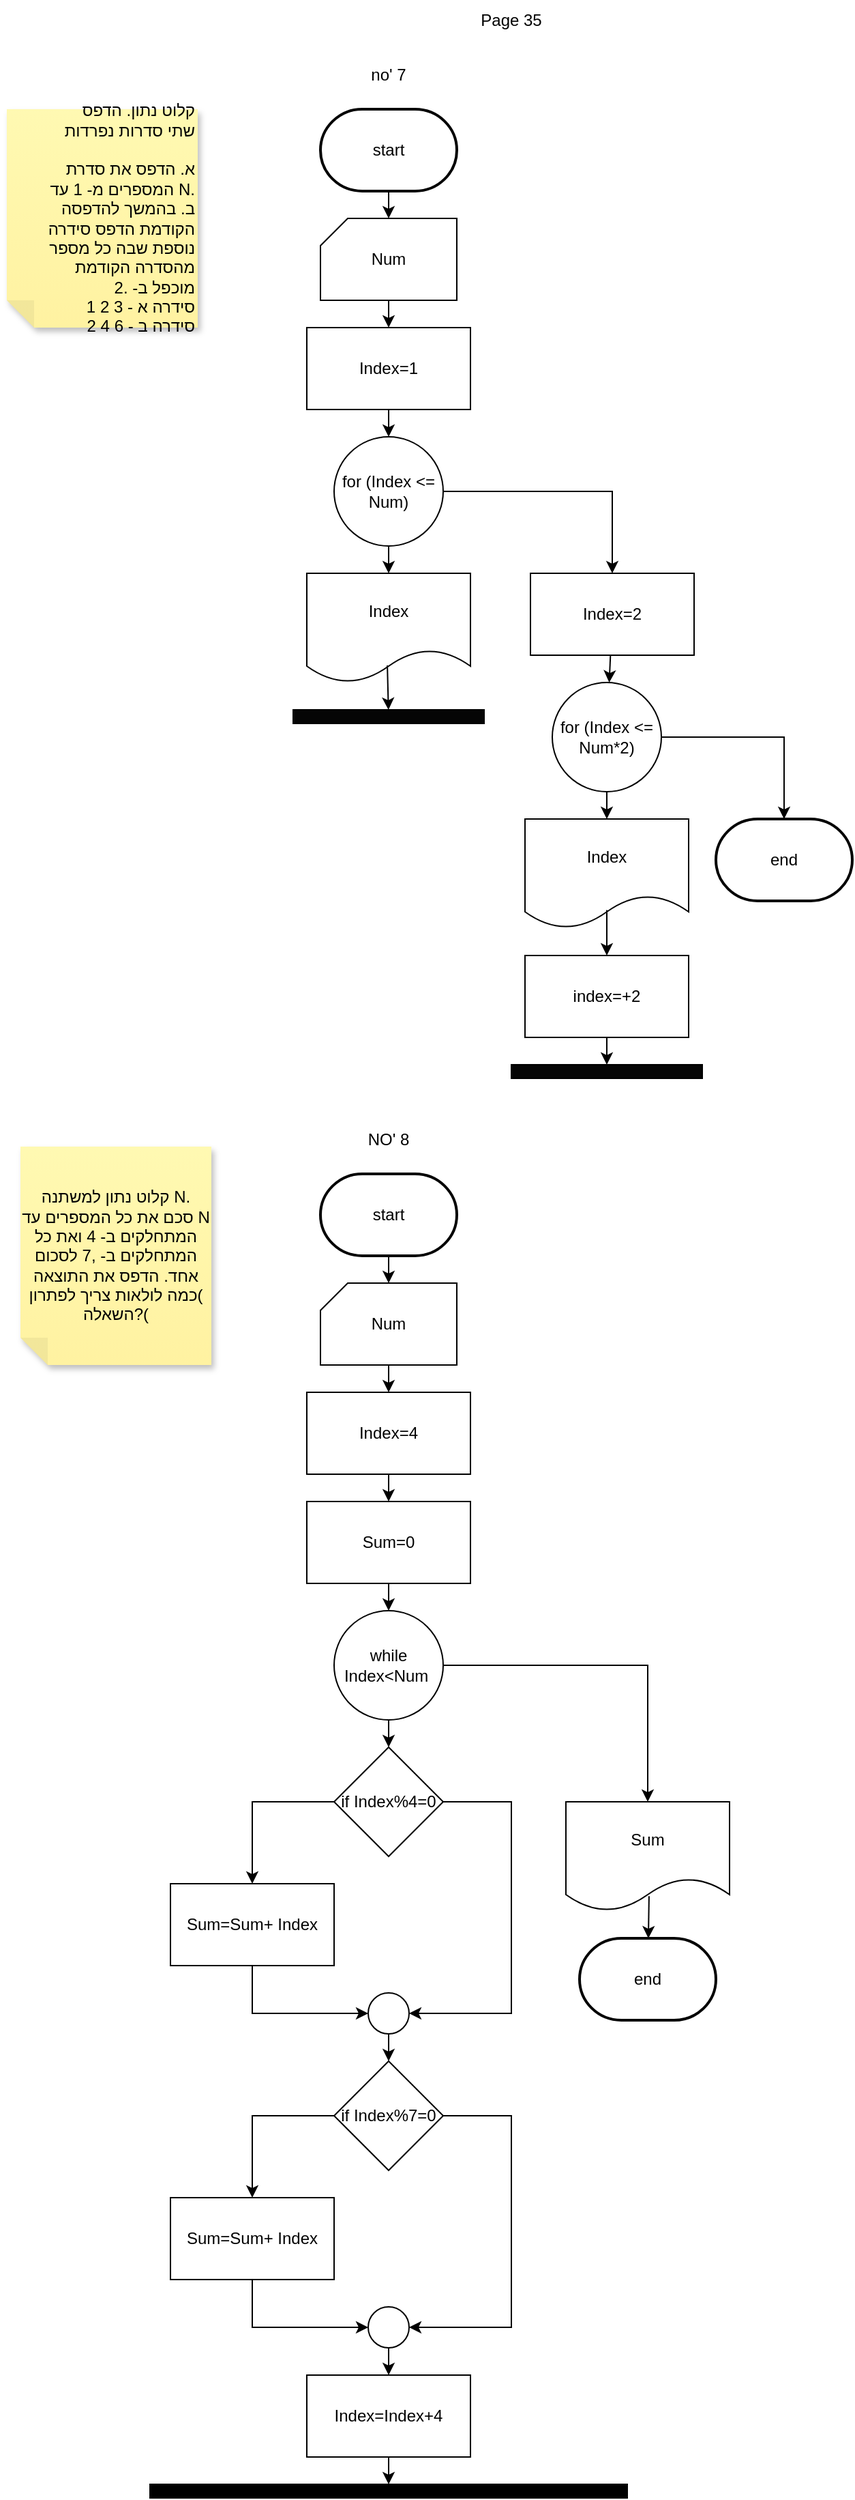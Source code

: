 <mxfile version="23.1.5" type="device" pages="2">
  <diagram name="‫עמוד-1‬" id="Xi5OoeN6VpEvZ6fCJa3F">
    <mxGraphModel dx="631" dy="436" grid="1" gridSize="10" guides="1" tooltips="1" connect="1" arrows="1" fold="1" page="1" pageScale="1" pageWidth="827" pageHeight="1169" math="0" shadow="0">
      <root>
        <mxCell id="0" />
        <mxCell id="1" parent="0" />
        <mxCell id="phy1LCydoq4TG-cayTl3-1" value="Page 35" style="text;html=1;align=center;verticalAlign=middle;whiteSpace=wrap;rounded=0;" parent="1" vertex="1">
          <mxGeometry x="370" width="60" height="30" as="geometry" />
        </mxCell>
        <mxCell id="phy1LCydoq4TG-cayTl3-2" value="no&#39; 7" style="text;html=1;align=center;verticalAlign=middle;whiteSpace=wrap;rounded=0;" parent="1" vertex="1">
          <mxGeometry x="280" y="40" width="60" height="30" as="geometry" />
        </mxCell>
        <mxCell id="phy1LCydoq4TG-cayTl3-3" value="start" style="strokeWidth=2;html=1;shape=mxgraph.flowchart.terminator;whiteSpace=wrap;" parent="1" vertex="1">
          <mxGeometry x="260" y="80" width="100" height="60" as="geometry" />
        </mxCell>
        <mxCell id="phy1LCydoq4TG-cayTl3-5" value="קלוט נתון.&amp;nbsp;הדפס שתי&amp;nbsp;סדרות נפרדות&lt;br&gt;&lt;br&gt;א. הדפס את סדרת המספרים מ- 1 עד N.&lt;br&gt;ב. בהמשך להדפסה הקודמת הדפס סידרה נוספת שבה כל מספר מהסדרה הקודמת&lt;br&gt;מוכפל ב- .2&lt;br&gt;סידרה א - 3 2 1&lt;br&gt;סידרה ב - 6 4 2" style="shape=note;whiteSpace=wrap;html=1;backgroundOutline=1;fontColor=#000000;darkOpacity=0.05;fillColor=#FFF9B2;strokeColor=none;fillStyle=solid;direction=west;gradientDirection=north;gradientColor=#FFF2A1;shadow=1;size=20;pointerEvents=1;align=right;" parent="1" vertex="1">
          <mxGeometry x="30" y="80" width="140" height="160" as="geometry" />
        </mxCell>
        <mxCell id="phy1LCydoq4TG-cayTl3-6" value="" style="verticalLabelPosition=bottom;verticalAlign=top;html=1;shape=card;whiteSpace=wrap;size=20;arcSize=12;" parent="1" vertex="1">
          <mxGeometry x="260" y="160" width="100" height="60" as="geometry" />
        </mxCell>
        <mxCell id="phy1LCydoq4TG-cayTl3-7" value="Num" style="text;html=1;align=center;verticalAlign=middle;whiteSpace=wrap;rounded=0;" parent="1" vertex="1">
          <mxGeometry x="280" y="175" width="60" height="30" as="geometry" />
        </mxCell>
        <mxCell id="phy1LCydoq4TG-cayTl3-10" value="Index=1" style="rounded=0;whiteSpace=wrap;html=1;" parent="1" vertex="1">
          <mxGeometry x="250" y="240" width="120" height="60" as="geometry" />
        </mxCell>
        <mxCell id="phy1LCydoq4TG-cayTl3-13" value="Index=2" style="rounded=0;whiteSpace=wrap;html=1;" parent="1" vertex="1">
          <mxGeometry x="414" y="420" width="120" height="60" as="geometry" />
        </mxCell>
        <mxCell id="phy1LCydoq4TG-cayTl3-9" value="for (Index &amp;lt;= Num)" style="ellipse;whiteSpace=wrap;html=1;aspect=fixed;" parent="1" vertex="1">
          <mxGeometry x="270" y="320" width="80" height="80" as="geometry" />
        </mxCell>
        <mxCell id="phy1LCydoq4TG-cayTl3-11" value="Index" style="shape=document;whiteSpace=wrap;html=1;boundedLbl=1;" parent="1" vertex="1">
          <mxGeometry x="250" y="420" width="120" height="80" as="geometry" />
        </mxCell>
        <mxCell id="phy1LCydoq4TG-cayTl3-12" value="" style="rounded=0;whiteSpace=wrap;html=1;fillColor=#050505;" parent="1" vertex="1">
          <mxGeometry x="240" y="520" width="140" height="10" as="geometry" />
        </mxCell>
        <mxCell id="phy1LCydoq4TG-cayTl3-16" value="for (Index &amp;lt;= Num*2)" style="ellipse;whiteSpace=wrap;html=1;aspect=fixed;" parent="1" vertex="1">
          <mxGeometry x="430" y="500" width="80" height="80" as="geometry" />
        </mxCell>
        <mxCell id="phy1LCydoq4TG-cayTl3-17" value="Index" style="shape=document;whiteSpace=wrap;html=1;boundedLbl=1;" parent="1" vertex="1">
          <mxGeometry x="410" y="600" width="120" height="80" as="geometry" />
        </mxCell>
        <mxCell id="phy1LCydoq4TG-cayTl3-18" value="" style="rounded=0;whiteSpace=wrap;html=1;fillColor=#050505;" parent="1" vertex="1">
          <mxGeometry x="400" y="780" width="140" height="10" as="geometry" />
        </mxCell>
        <mxCell id="phy1LCydoq4TG-cayTl3-19" value="end" style="strokeWidth=2;html=1;shape=mxgraph.flowchart.terminator;whiteSpace=wrap;" parent="1" vertex="1">
          <mxGeometry x="550" y="600" width="100" height="60" as="geometry" />
        </mxCell>
        <mxCell id="phy1LCydoq4TG-cayTl3-20" value="" style="endArrow=classic;html=1;rounded=0;" parent="1" source="phy1LCydoq4TG-cayTl3-3" target="phy1LCydoq4TG-cayTl3-6" edge="1">
          <mxGeometry width="50" height="50" relative="1" as="geometry">
            <mxPoint x="300" y="320" as="sourcePoint" />
            <mxPoint x="350" y="270" as="targetPoint" />
          </mxGeometry>
        </mxCell>
        <mxCell id="phy1LCydoq4TG-cayTl3-21" value="" style="endArrow=classic;html=1;rounded=0;" parent="1" source="phy1LCydoq4TG-cayTl3-6" target="phy1LCydoq4TG-cayTl3-10" edge="1">
          <mxGeometry width="50" height="50" relative="1" as="geometry">
            <mxPoint x="300" y="320" as="sourcePoint" />
            <mxPoint x="350" y="270" as="targetPoint" />
          </mxGeometry>
        </mxCell>
        <mxCell id="phy1LCydoq4TG-cayTl3-22" value="" style="endArrow=classic;html=1;rounded=0;" parent="1" source="phy1LCydoq4TG-cayTl3-10" target="phy1LCydoq4TG-cayTl3-9" edge="1">
          <mxGeometry width="50" height="50" relative="1" as="geometry">
            <mxPoint x="300" y="320" as="sourcePoint" />
            <mxPoint x="350" y="270" as="targetPoint" />
          </mxGeometry>
        </mxCell>
        <mxCell id="phy1LCydoq4TG-cayTl3-23" value="" style="endArrow=classic;html=1;rounded=0;" parent="1" source="phy1LCydoq4TG-cayTl3-9" target="phy1LCydoq4TG-cayTl3-11" edge="1">
          <mxGeometry width="50" height="50" relative="1" as="geometry">
            <mxPoint x="300" y="320" as="sourcePoint" />
            <mxPoint x="350" y="270" as="targetPoint" />
          </mxGeometry>
        </mxCell>
        <mxCell id="phy1LCydoq4TG-cayTl3-26" value="" style="endArrow=classic;html=1;rounded=0;" parent="1" source="phy1LCydoq4TG-cayTl3-9" target="phy1LCydoq4TG-cayTl3-13" edge="1">
          <mxGeometry width="50" height="50" relative="1" as="geometry">
            <mxPoint x="300" y="460" as="sourcePoint" />
            <mxPoint x="350" y="410" as="targetPoint" />
            <Array as="points">
              <mxPoint x="474" y="360" />
            </Array>
          </mxGeometry>
        </mxCell>
        <mxCell id="phy1LCydoq4TG-cayTl3-27" value="" style="endArrow=classic;html=1;rounded=0;" parent="1" source="phy1LCydoq4TG-cayTl3-13" target="phy1LCydoq4TG-cayTl3-16" edge="1">
          <mxGeometry width="50" height="50" relative="1" as="geometry">
            <mxPoint x="300" y="590" as="sourcePoint" />
            <mxPoint x="350" y="540" as="targetPoint" />
          </mxGeometry>
        </mxCell>
        <mxCell id="phy1LCydoq4TG-cayTl3-28" value="" style="endArrow=classic;html=1;rounded=0;" parent="1" source="phy1LCydoq4TG-cayTl3-16" target="phy1LCydoq4TG-cayTl3-17" edge="1">
          <mxGeometry width="50" height="50" relative="1" as="geometry">
            <mxPoint x="300" y="590" as="sourcePoint" />
            <mxPoint x="350" y="540" as="targetPoint" />
          </mxGeometry>
        </mxCell>
        <mxCell id="phy1LCydoq4TG-cayTl3-30" value="" style="endArrow=classic;html=1;rounded=0;" parent="1" source="phy1LCydoq4TG-cayTl3-16" target="phy1LCydoq4TG-cayTl3-19" edge="1">
          <mxGeometry width="50" height="50" relative="1" as="geometry">
            <mxPoint x="300" y="590" as="sourcePoint" />
            <mxPoint x="350" y="540" as="targetPoint" />
            <Array as="points">
              <mxPoint x="600" y="540" />
            </Array>
          </mxGeometry>
        </mxCell>
        <mxCell id="phy1LCydoq4TG-cayTl3-32" value="index=+2" style="rounded=0;whiteSpace=wrap;html=1;" parent="1" vertex="1">
          <mxGeometry x="410" y="700" width="120" height="60" as="geometry" />
        </mxCell>
        <mxCell id="phy1LCydoq4TG-cayTl3-33" value="" style="endArrow=classic;html=1;rounded=0;exitX=0.492;exitY=0.844;exitDx=0;exitDy=0;exitPerimeter=0;" parent="1" source="phy1LCydoq4TG-cayTl3-11" target="phy1LCydoq4TG-cayTl3-12" edge="1">
          <mxGeometry width="50" height="50" relative="1" as="geometry">
            <mxPoint x="300" y="660" as="sourcePoint" />
            <mxPoint x="350" y="610" as="targetPoint" />
          </mxGeometry>
        </mxCell>
        <mxCell id="phy1LCydoq4TG-cayTl3-35" value="" style="endArrow=classic;html=1;rounded=0;exitX=0.5;exitY=0.835;exitDx=0;exitDy=0;exitPerimeter=0;" parent="1" source="phy1LCydoq4TG-cayTl3-17" target="phy1LCydoq4TG-cayTl3-32" edge="1">
          <mxGeometry width="50" height="50" relative="1" as="geometry">
            <mxPoint x="300" y="660" as="sourcePoint" />
            <mxPoint x="350" y="610" as="targetPoint" />
          </mxGeometry>
        </mxCell>
        <mxCell id="phy1LCydoq4TG-cayTl3-36" value="" style="endArrow=classic;html=1;rounded=0;entryX=0.5;entryY=0;entryDx=0;entryDy=0;" parent="1" source="phy1LCydoq4TG-cayTl3-32" target="phy1LCydoq4TG-cayTl3-18" edge="1">
          <mxGeometry width="50" height="50" relative="1" as="geometry">
            <mxPoint x="300" y="660" as="sourcePoint" />
            <mxPoint x="350" y="610" as="targetPoint" />
          </mxGeometry>
        </mxCell>
        <mxCell id="phy1LCydoq4TG-cayTl3-39" value="קלוט נתון למשתנה N.&lt;br/&gt;סכם את כל המספרים עד N המתחלקים ב- 4 ואת כל המתחלקים ב- ,7 לסכום&lt;br/&gt;אחד. הדפס את התוצאה )כמה לולאות צריך לפתרון השאלה?(" style="shape=note;whiteSpace=wrap;html=1;backgroundOutline=1;fontColor=#000000;darkOpacity=0.05;fillColor=#FFF9B2;strokeColor=none;fillStyle=solid;direction=west;gradientDirection=north;gradientColor=#FFF2A1;shadow=1;size=20;pointerEvents=1;" parent="1" vertex="1">
          <mxGeometry x="40" y="840" width="140" height="160" as="geometry" />
        </mxCell>
        <mxCell id="phy1LCydoq4TG-cayTl3-40" value="NO&#39; 8" style="text;html=1;align=center;verticalAlign=middle;whiteSpace=wrap;rounded=0;" parent="1" vertex="1">
          <mxGeometry x="280" y="820" width="60" height="30" as="geometry" />
        </mxCell>
        <mxCell id="phy1LCydoq4TG-cayTl3-41" value="start" style="strokeWidth=2;html=1;shape=mxgraph.flowchart.terminator;whiteSpace=wrap;" parent="1" vertex="1">
          <mxGeometry x="260" y="860" width="100" height="60" as="geometry" />
        </mxCell>
        <mxCell id="phy1LCydoq4TG-cayTl3-42" value="" style="verticalLabelPosition=bottom;verticalAlign=top;html=1;shape=card;whiteSpace=wrap;size=20;arcSize=12;" parent="1" vertex="1">
          <mxGeometry x="260" y="940" width="100" height="60" as="geometry" />
        </mxCell>
        <mxCell id="phy1LCydoq4TG-cayTl3-43" value="Num" style="text;html=1;align=center;verticalAlign=middle;whiteSpace=wrap;rounded=0;" parent="1" vertex="1">
          <mxGeometry x="280" y="955" width="60" height="30" as="geometry" />
        </mxCell>
        <mxCell id="phy1LCydoq4TG-cayTl3-44" value="while Index&amp;lt;Num&amp;nbsp;" style="ellipse;whiteSpace=wrap;html=1;aspect=fixed;" parent="1" vertex="1">
          <mxGeometry x="270" y="1180" width="80" height="80" as="geometry" />
        </mxCell>
        <mxCell id="phy1LCydoq4TG-cayTl3-45" value="Index=4" style="rounded=0;whiteSpace=wrap;html=1;" parent="1" vertex="1">
          <mxGeometry x="250" y="1020" width="120" height="60" as="geometry" />
        </mxCell>
        <mxCell id="phy1LCydoq4TG-cayTl3-46" value="Sum=0" style="rounded=0;whiteSpace=wrap;html=1;" parent="1" vertex="1">
          <mxGeometry x="250" y="1100" width="120" height="60" as="geometry" />
        </mxCell>
        <mxCell id="phy1LCydoq4TG-cayTl3-51" value="" style="group" parent="1" vertex="1" connectable="0">
          <mxGeometry x="150" y="1510" width="200" height="160" as="geometry" />
        </mxCell>
        <mxCell id="phy1LCydoq4TG-cayTl3-52" value="if Index%7=0" style="rhombus;whiteSpace=wrap;html=1;" parent="phy1LCydoq4TG-cayTl3-51" vertex="1">
          <mxGeometry x="120" width="80" height="80" as="geometry" />
        </mxCell>
        <mxCell id="phy1LCydoq4TG-cayTl3-53" value="Sum=Sum+ Index" style="rounded=0;whiteSpace=wrap;html=1;" parent="phy1LCydoq4TG-cayTl3-51" vertex="1">
          <mxGeometry y="100" width="120" height="60" as="geometry" />
        </mxCell>
        <mxCell id="phy1LCydoq4TG-cayTl3-59" value="" style="endArrow=classic;html=1;rounded=0;" parent="phy1LCydoq4TG-cayTl3-51" source="phy1LCydoq4TG-cayTl3-52" target="phy1LCydoq4TG-cayTl3-53" edge="1">
          <mxGeometry width="50" height="50" relative="1" as="geometry">
            <mxPoint x="150" y="80" as="sourcePoint" />
            <mxPoint x="200" y="30" as="targetPoint" />
            <Array as="points">
              <mxPoint x="60" y="40" />
            </Array>
          </mxGeometry>
        </mxCell>
        <mxCell id="phy1LCydoq4TG-cayTl3-48" value="if Index%4=0" style="rhombus;whiteSpace=wrap;html=1;" parent="1" vertex="1">
          <mxGeometry x="270" y="1280" width="80" height="80" as="geometry" />
        </mxCell>
        <mxCell id="phy1LCydoq4TG-cayTl3-49" value="Sum=Sum+ Index" style="rounded=0;whiteSpace=wrap;html=1;" parent="1" vertex="1">
          <mxGeometry x="150" y="1380" width="120" height="60" as="geometry" />
        </mxCell>
        <mxCell id="phy1LCydoq4TG-cayTl3-55" value="" style="ellipse;whiteSpace=wrap;html=1;aspect=fixed;" parent="1" vertex="1">
          <mxGeometry x="295" y="1460" width="30" height="30" as="geometry" />
        </mxCell>
        <mxCell id="phy1LCydoq4TG-cayTl3-56" value="" style="endArrow=classic;html=1;rounded=0;" parent="1" source="phy1LCydoq4TG-cayTl3-48" target="phy1LCydoq4TG-cayTl3-49" edge="1">
          <mxGeometry width="50" height="50" relative="1" as="geometry">
            <mxPoint x="300" y="1550" as="sourcePoint" />
            <mxPoint x="350" y="1500" as="targetPoint" />
            <Array as="points">
              <mxPoint x="210" y="1320" />
            </Array>
          </mxGeometry>
        </mxCell>
        <mxCell id="phy1LCydoq4TG-cayTl3-57" value="" style="endArrow=classic;html=1;rounded=0;entryX=1;entryY=0.5;entryDx=0;entryDy=0;exitX=1;exitY=0.5;exitDx=0;exitDy=0;" parent="1" source="phy1LCydoq4TG-cayTl3-48" target="phy1LCydoq4TG-cayTl3-55" edge="1">
          <mxGeometry width="50" height="50" relative="1" as="geometry">
            <mxPoint x="300" y="1550" as="sourcePoint" />
            <mxPoint x="350" y="1500" as="targetPoint" />
            <Array as="points">
              <mxPoint x="400" y="1320" />
              <mxPoint x="400" y="1475" />
            </Array>
          </mxGeometry>
        </mxCell>
        <mxCell id="phy1LCydoq4TG-cayTl3-58" value="" style="endArrow=classic;html=1;rounded=0;entryX=0;entryY=0.5;entryDx=0;entryDy=0;" parent="1" source="phy1LCydoq4TG-cayTl3-49" target="phy1LCydoq4TG-cayTl3-55" edge="1">
          <mxGeometry width="50" height="50" relative="1" as="geometry">
            <mxPoint x="300" y="1550" as="sourcePoint" />
            <mxPoint x="350" y="1500" as="targetPoint" />
            <Array as="points">
              <mxPoint x="210" y="1475" />
            </Array>
          </mxGeometry>
        </mxCell>
        <mxCell id="phy1LCydoq4TG-cayTl3-60" value="" style="endArrow=classic;html=1;rounded=0;exitX=1;exitY=0.5;exitDx=0;exitDy=0;entryX=1;entryY=0.5;entryDx=0;entryDy=0;" parent="1" source="phy1LCydoq4TG-cayTl3-52" target="phy1LCydoq4TG-cayTl3-61" edge="1">
          <mxGeometry width="50" height="50" relative="1" as="geometry">
            <mxPoint x="300" y="1590" as="sourcePoint" />
            <mxPoint x="350" y="1540" as="targetPoint" />
            <Array as="points">
              <mxPoint x="400" y="1550" />
              <mxPoint x="400" y="1705" />
            </Array>
          </mxGeometry>
        </mxCell>
        <mxCell id="phy1LCydoq4TG-cayTl3-61" value="" style="ellipse;whiteSpace=wrap;html=1;aspect=fixed;" parent="1" vertex="1">
          <mxGeometry x="295" y="1690" width="30" height="30" as="geometry" />
        </mxCell>
        <mxCell id="phy1LCydoq4TG-cayTl3-62" value="" style="endArrow=classic;html=1;rounded=0;entryX=0;entryY=0.5;entryDx=0;entryDy=0;" parent="1" source="phy1LCydoq4TG-cayTl3-53" target="phy1LCydoq4TG-cayTl3-61" edge="1">
          <mxGeometry width="50" height="50" relative="1" as="geometry">
            <mxPoint x="300" y="1590" as="sourcePoint" />
            <mxPoint x="350" y="1540" as="targetPoint" />
            <Array as="points">
              <mxPoint x="210" y="1705" />
            </Array>
          </mxGeometry>
        </mxCell>
        <mxCell id="phy1LCydoq4TG-cayTl3-65" value="Sum" style="shape=document;whiteSpace=wrap;html=1;boundedLbl=1;" parent="1" vertex="1">
          <mxGeometry x="440" y="1320" width="120" height="80" as="geometry" />
        </mxCell>
        <mxCell id="phy1LCydoq4TG-cayTl3-66" value="end" style="strokeWidth=2;html=1;shape=mxgraph.flowchart.terminator;whiteSpace=wrap;" parent="1" vertex="1">
          <mxGeometry x="450" y="1420" width="100" height="60" as="geometry" />
        </mxCell>
        <mxCell id="phy1LCydoq4TG-cayTl3-67" value="" style="endArrow=classic;html=1;rounded=0;" parent="1" source="phy1LCydoq4TG-cayTl3-46" target="phy1LCydoq4TG-cayTl3-44" edge="1">
          <mxGeometry width="50" height="50" relative="1" as="geometry">
            <mxPoint x="300" y="1320" as="sourcePoint" />
            <mxPoint x="350" y="1270" as="targetPoint" />
          </mxGeometry>
        </mxCell>
        <mxCell id="phy1LCydoq4TG-cayTl3-68" value="" style="endArrow=classic;html=1;rounded=0;entryX=0.5;entryY=0;entryDx=0;entryDy=0;" parent="1" source="phy1LCydoq4TG-cayTl3-44" target="phy1LCydoq4TG-cayTl3-48" edge="1">
          <mxGeometry width="50" height="50" relative="1" as="geometry">
            <mxPoint x="300" y="1190" as="sourcePoint" />
            <mxPoint x="350" y="1140" as="targetPoint" />
          </mxGeometry>
        </mxCell>
        <mxCell id="phy1LCydoq4TG-cayTl3-69" value="" style="endArrow=classic;html=1;rounded=0;" parent="1" source="phy1LCydoq4TG-cayTl3-45" target="phy1LCydoq4TG-cayTl3-46" edge="1">
          <mxGeometry width="50" height="50" relative="1" as="geometry">
            <mxPoint x="300" y="1050" as="sourcePoint" />
            <mxPoint x="350" y="1000" as="targetPoint" />
          </mxGeometry>
        </mxCell>
        <mxCell id="phy1LCydoq4TG-cayTl3-70" value="" style="endArrow=classic;html=1;rounded=0;" parent="1" source="phy1LCydoq4TG-cayTl3-42" target="phy1LCydoq4TG-cayTl3-45" edge="1">
          <mxGeometry width="50" height="50" relative="1" as="geometry">
            <mxPoint x="300" y="1050" as="sourcePoint" />
            <mxPoint x="350" y="1000" as="targetPoint" />
          </mxGeometry>
        </mxCell>
        <mxCell id="phy1LCydoq4TG-cayTl3-71" value="" style="endArrow=classic;html=1;rounded=0;" parent="1" source="phy1LCydoq4TG-cayTl3-41" target="phy1LCydoq4TG-cayTl3-42" edge="1">
          <mxGeometry width="50" height="50" relative="1" as="geometry">
            <mxPoint x="300" y="1050" as="sourcePoint" />
            <mxPoint x="350" y="1000" as="targetPoint" />
          </mxGeometry>
        </mxCell>
        <mxCell id="phy1LCydoq4TG-cayTl3-74" value="Index=Index+4" style="rounded=0;whiteSpace=wrap;html=1;" parent="1" vertex="1">
          <mxGeometry x="250" y="1740" width="120" height="60" as="geometry" />
        </mxCell>
        <mxCell id="phy1LCydoq4TG-cayTl3-76" value="" style="endArrow=classic;html=1;rounded=0;" parent="1" source="phy1LCydoq4TG-cayTl3-61" target="phy1LCydoq4TG-cayTl3-74" edge="1">
          <mxGeometry width="50" height="50" relative="1" as="geometry">
            <mxPoint x="300" y="1720" as="sourcePoint" />
            <mxPoint x="350" y="1670" as="targetPoint" />
          </mxGeometry>
        </mxCell>
        <mxCell id="phy1LCydoq4TG-cayTl3-63" value="" style="rounded=0;whiteSpace=wrap;html=1;fillColor=#000000;" parent="1" vertex="1">
          <mxGeometry x="135" y="1820" width="350" height="10" as="geometry" />
        </mxCell>
        <mxCell id="phy1LCydoq4TG-cayTl3-80" value="" style="endArrow=classic;html=1;rounded=0;entryX=0.5;entryY=0;entryDx=0;entryDy=0;" parent="1" source="phy1LCydoq4TG-cayTl3-74" target="phy1LCydoq4TG-cayTl3-63" edge="1">
          <mxGeometry width="50" height="50" relative="1" as="geometry">
            <mxPoint x="300" y="1720" as="sourcePoint" />
            <mxPoint x="350" y="1670" as="targetPoint" />
          </mxGeometry>
        </mxCell>
        <mxCell id="phy1LCydoq4TG-cayTl3-81" value="" style="endArrow=classic;html=1;rounded=0;" parent="1" source="phy1LCydoq4TG-cayTl3-44" target="phy1LCydoq4TG-cayTl3-65" edge="1">
          <mxGeometry width="50" height="50" relative="1" as="geometry">
            <mxPoint x="300" y="1350" as="sourcePoint" />
            <mxPoint x="350" y="1300" as="targetPoint" />
            <Array as="points">
              <mxPoint x="500" y="1220" />
            </Array>
          </mxGeometry>
        </mxCell>
        <mxCell id="phy1LCydoq4TG-cayTl3-82" value="" style="endArrow=classic;html=1;rounded=0;exitX=0.508;exitY=0.864;exitDx=0;exitDy=0;exitPerimeter=0;" parent="1" source="phy1LCydoq4TG-cayTl3-65" target="phy1LCydoq4TG-cayTl3-66" edge="1">
          <mxGeometry width="50" height="50" relative="1" as="geometry">
            <mxPoint x="300" y="1350" as="sourcePoint" />
            <mxPoint x="350" y="1300" as="targetPoint" />
          </mxGeometry>
        </mxCell>
        <mxCell id="phy1LCydoq4TG-cayTl3-83" value="" style="endArrow=classic;html=1;rounded=0;entryX=0.5;entryY=0;entryDx=0;entryDy=0;" parent="1" source="phy1LCydoq4TG-cayTl3-55" target="phy1LCydoq4TG-cayTl3-52" edge="1">
          <mxGeometry width="50" height="50" relative="1" as="geometry">
            <mxPoint x="300" y="1490" as="sourcePoint" />
            <mxPoint x="350" y="1440" as="targetPoint" />
          </mxGeometry>
        </mxCell>
      </root>
    </mxGraphModel>
  </diagram>
  <diagram id="XtwcCuSdwcQEeBQ7_WfX" name="‫עמוד-2‬">
    <mxGraphModel dx="631" dy="436" grid="1" gridSize="10" guides="1" tooltips="1" connect="1" arrows="1" fold="1" page="1" pageScale="1" pageWidth="827" pageHeight="1169" math="0" shadow="0">
      <root>
        <mxCell id="0" />
        <mxCell id="1" parent="0" />
        <mxCell id="MVdXvuCwPnWuXo0FttMd-2" value="Page37" style="text;html=1;align=center;verticalAlign=middle;whiteSpace=wrap;rounded=0;" parent="1" vertex="1">
          <mxGeometry x="384" y="20" width="60" height="30" as="geometry" />
        </mxCell>
        <mxCell id="k-_amzswSAy7bOWVUIC--1" value="No&#39; 18" style="text;html=1;align=center;verticalAlign=middle;whiteSpace=wrap;rounded=0;" parent="1" vertex="1">
          <mxGeometry x="250" y="50" width="60" height="30" as="geometry" />
        </mxCell>
        <mxCell id="k-_amzswSAy7bOWVUIC--2" value="קלוט מספר טבעי amount, ועוד amount נתונים.&lt;br/&gt;הצג את הערך השני בגודלו מבין amount הנתונים ואת המספר הסידורי של המופע&lt;br/&gt;האחרון של אותו ערך בקלט." style="shape=note;whiteSpace=wrap;html=1;backgroundOutline=1;fontColor=#000000;darkOpacity=0.05;fillColor=#FFF9B2;strokeColor=none;fillStyle=solid;direction=west;gradientDirection=north;gradientColor=#FFF2A1;shadow=1;size=20;pointerEvents=1;" parent="1" vertex="1">
          <mxGeometry x="10" y="60" width="140" height="110" as="geometry" />
        </mxCell>
        <mxCell id="k-_amzswSAy7bOWVUIC--3" value="start" style="strokeWidth=2;html=1;shape=mxgraph.flowchart.terminator;whiteSpace=wrap;" parent="1" vertex="1">
          <mxGeometry x="230" y="90" width="100" height="60" as="geometry" />
        </mxCell>
        <mxCell id="k-_amzswSAy7bOWVUIC--4" value="" style="verticalLabelPosition=bottom;verticalAlign=top;html=1;shape=card;whiteSpace=wrap;size=20;arcSize=12;" parent="1" vertex="1">
          <mxGeometry x="230" y="170" width="100" height="60" as="geometry" />
        </mxCell>
        <mxCell id="k-_amzswSAy7bOWVUIC--5" value="Num" style="text;html=1;align=center;verticalAlign=middle;whiteSpace=wrap;rounded=0;" parent="1" vertex="1">
          <mxGeometry x="250" y="185" width="60" height="30" as="geometry" />
        </mxCell>
        <mxCell id="k-_amzswSAy7bOWVUIC--9" value="HighestNumber= -1&lt;br style=&quot;font-size: 9px;&quot;&gt;SecoundHighestNumber=0&lt;br style=&quot;font-size: 9px;&quot;&gt;SecoundLastSerialNumber= -1&lt;br style=&quot;font-size: 9px;&quot;&gt;SerialNumber=1&lt;br&gt;HigheSerialNumber=0" style="rounded=0;whiteSpace=wrap;html=1;fontSize=9;" parent="1" vertex="1">
          <mxGeometry x="220" y="250" width="120" height="90" as="geometry" />
        </mxCell>
        <mxCell id="k-_amzswSAy7bOWVUIC--14" value="while&amp;nbsp;SerialNumber&amp;lt;=Num" style="ellipse;whiteSpace=wrap;html=1;aspect=fixed;fontSize=10;" parent="1" vertex="1">
          <mxGeometry x="220" y="360" width="120" height="120" as="geometry" />
        </mxCell>
        <mxCell id="k-_amzswSAy7bOWVUIC--16" value="" style="verticalLabelPosition=bottom;verticalAlign=top;html=1;shape=card;whiteSpace=wrap;size=20;arcSize=12;" parent="1" vertex="1">
          <mxGeometry x="230" y="500" width="100" height="60" as="geometry" />
        </mxCell>
        <mxCell id="k-_amzswSAy7bOWVUIC--17" value="NewNum" style="text;html=1;align=center;verticalAlign=middle;whiteSpace=wrap;rounded=0;" parent="1" vertex="1">
          <mxGeometry x="250" y="515" width="60" height="30" as="geometry" />
        </mxCell>
        <mxCell id="k-_amzswSAy7bOWVUIC--18" value="if NewNum&amp;gt;HighestNumber" style="rhombus;whiteSpace=wrap;html=1;fontSize=10;" parent="1" vertex="1">
          <mxGeometry x="215" y="580" width="130" height="120" as="geometry" />
        </mxCell>
        <mxCell id="k-_amzswSAy7bOWVUIC--19" value="SecoundHighestNumber=&lt;br style=&quot;font-size: 9px;&quot;&gt;HighestNumber&lt;br style=&quot;font-size: 9px;&quot;&gt;&amp;nbsp;HighestNumber=NewNum&lt;br style=&quot;font-size: 9px;&quot;&gt;SecoundLastSerialNumber=&lt;br style=&quot;font-size: 9px;&quot;&gt;HigheSerialNumber&lt;br&gt;HigheSerialNumber=&lt;br&gt;SerialNumber&lt;div&gt;&lt;br&gt;&lt;/div&gt;" style="rounded=0;whiteSpace=wrap;html=1;fontSize=9;" parent="1" vertex="1">
          <mxGeometry x="90" y="700" width="120" height="90" as="geometry" />
        </mxCell>
        <mxCell id="k-_amzswSAy7bOWVUIC--20" value="" style="endArrow=classic;html=1;rounded=0;" parent="1" source="k-_amzswSAy7bOWVUIC--18" target="k-_amzswSAy7bOWVUIC--19" edge="1">
          <mxGeometry width="50" height="50" relative="1" as="geometry">
            <mxPoint x="300" y="650" as="sourcePoint" />
            <mxPoint x="350" y="600" as="targetPoint" />
            <Array as="points">
              <mxPoint x="150" y="640" />
            </Array>
          </mxGeometry>
        </mxCell>
        <mxCell id="k-_amzswSAy7bOWVUIC--56" value="" style="endArrow=classic;html=1;rounded=0;" parent="1" source="k-_amzswSAy7bOWVUIC--14" target="k-_amzswSAy7bOWVUIC--16" edge="1">
          <mxGeometry width="50" height="50" relative="1" as="geometry">
            <mxPoint x="430" y="610" as="sourcePoint" />
            <mxPoint x="480" y="560" as="targetPoint" />
          </mxGeometry>
        </mxCell>
        <mxCell id="k-_amzswSAy7bOWVUIC--57" value="" style="endArrow=classic;html=1;rounded=0;entryX=0.5;entryY=0;entryDx=0;entryDy=0;" parent="1" target="k-_amzswSAy7bOWVUIC--18" edge="1">
          <mxGeometry width="50" height="50" relative="1" as="geometry">
            <mxPoint x="280" y="560" as="sourcePoint" />
            <mxPoint x="480" y="560" as="targetPoint" />
          </mxGeometry>
        </mxCell>
        <mxCell id="k-_amzswSAy7bOWVUIC--60" value="" style="endArrow=classic;html=1;rounded=0;" parent="1" source="k-_amzswSAy7bOWVUIC--3" target="k-_amzswSAy7bOWVUIC--4" edge="1">
          <mxGeometry width="50" height="50" relative="1" as="geometry">
            <mxPoint x="310" y="370" as="sourcePoint" />
            <mxPoint x="360" y="320" as="targetPoint" />
          </mxGeometry>
        </mxCell>
        <mxCell id="k-_amzswSAy7bOWVUIC--61" value="" style="endArrow=classic;html=1;rounded=0;" parent="1" source="k-_amzswSAy7bOWVUIC--4" target="k-_amzswSAy7bOWVUIC--9" edge="1">
          <mxGeometry width="50" height="50" relative="1" as="geometry">
            <mxPoint x="310" y="370" as="sourcePoint" />
            <mxPoint x="360" y="320" as="targetPoint" />
          </mxGeometry>
        </mxCell>
        <mxCell id="k-_amzswSAy7bOWVUIC--62" value="" style="endArrow=classic;html=1;rounded=0;" parent="1" source="k-_amzswSAy7bOWVUIC--9" target="k-_amzswSAy7bOWVUIC--14" edge="1">
          <mxGeometry width="50" height="50" relative="1" as="geometry">
            <mxPoint x="310" y="370" as="sourcePoint" />
            <mxPoint x="360" y="320" as="targetPoint" />
          </mxGeometry>
        </mxCell>
        <mxCell id="k-_amzswSAy7bOWVUIC--77" value="" style="endArrow=classic;html=1;rounded=0;" parent="1" source="k-_amzswSAy7bOWVUIC--18" edge="1">
          <mxGeometry width="50" height="50" relative="1" as="geometry">
            <mxPoint x="300" y="880" as="sourcePoint" />
            <mxPoint x="530" y="660" as="targetPoint" />
            <Array as="points">
              <mxPoint x="530" y="640" />
            </Array>
          </mxGeometry>
        </mxCell>
        <mxCell id="AWtv-IuMFlvfbwjlddXE-8" value="if NewNum=&lt;br&gt;HighestNumber" style="rhombus;whiteSpace=wrap;html=1;" parent="1" vertex="1">
          <mxGeometry x="460" y="660" width="140" height="130" as="geometry" />
        </mxCell>
        <mxCell id="AWtv-IuMFlvfbwjlddXE-11" value="SerialNumber++" style="rounded=0;whiteSpace=wrap;html=1;" parent="1" vertex="1">
          <mxGeometry x="220" y="1280" width="120" height="60" as="geometry" />
        </mxCell>
        <mxCell id="AWtv-IuMFlvfbwjlddXE-12" value="&lt;font style=&quot;font-size: 12px;&quot;&gt;HigheSerialNumber=&lt;br style=&quot;border-color: var(--border-color);&quot;&gt;SerialNumber&lt;/font&gt;" style="rounded=0;whiteSpace=wrap;html=1;" parent="1" vertex="1">
          <mxGeometry x="340" y="790" width="120" height="60" as="geometry" />
        </mxCell>
        <mxCell id="AWtv-IuMFlvfbwjlddXE-14" value="" style="endArrow=classic;html=1;rounded=0;" parent="1" source="AWtv-IuMFlvfbwjlddXE-8" target="AWtv-IuMFlvfbwjlddXE-12" edge="1">
          <mxGeometry width="50" height="50" relative="1" as="geometry">
            <mxPoint x="330" y="880" as="sourcePoint" />
            <mxPoint x="380" y="830" as="targetPoint" />
            <Array as="points">
              <mxPoint x="400" y="725" />
            </Array>
          </mxGeometry>
        </mxCell>
        <mxCell id="AWtv-IuMFlvfbwjlddXE-16" value="" style="endArrow=classic;html=1;rounded=0;entryX=0;entryY=0.5;entryDx=0;entryDy=0;" parent="1" source="AWtv-IuMFlvfbwjlddXE-12" target="jfo6Su6AsvSNJM_UeraP-10" edge="1">
          <mxGeometry width="50" height="50" relative="1" as="geometry">
            <mxPoint x="330" y="880" as="sourcePoint" />
            <mxPoint x="230" y="910" as="targetPoint" />
            <Array as="points">
              <mxPoint x="400" y="880" />
              <mxPoint x="400" y="1120" />
            </Array>
          </mxGeometry>
        </mxCell>
        <mxCell id="AWtv-IuMFlvfbwjlddXE-17" value="" style="ellipse;whiteSpace=wrap;html=1;aspect=fixed;" parent="1" vertex="1">
          <mxGeometry x="270" y="1240" width="20" height="20" as="geometry" />
        </mxCell>
        <mxCell id="AWtv-IuMFlvfbwjlddXE-19" value="" style="endArrow=classic;html=1;rounded=0;entryX=0;entryY=0.5;entryDx=0;entryDy=0;" parent="1" source="k-_amzswSAy7bOWVUIC--19" target="AWtv-IuMFlvfbwjlddXE-17" edge="1">
          <mxGeometry width="50" height="50" relative="1" as="geometry">
            <mxPoint x="330" y="910" as="sourcePoint" />
            <mxPoint x="380" y="860" as="targetPoint" />
            <Array as="points">
              <mxPoint x="150" y="910" />
              <mxPoint x="150" y="1250" />
            </Array>
          </mxGeometry>
        </mxCell>
        <mxCell id="AWtv-IuMFlvfbwjlddXE-28" value="" style="endArrow=classic;html=1;rounded=0;exitX=1;exitY=0.5;exitDx=0;exitDy=0;" parent="1" source="k-_amzswSAy7bOWVUIC--14" target="k-_amzswSAy7bOWVUIC--44" edge="1">
          <mxGeometry width="50" height="50" relative="1" as="geometry">
            <mxPoint x="500" y="650" as="sourcePoint" />
            <mxPoint x="550" y="600" as="targetPoint" />
            <Array as="points">
              <mxPoint x="740" y="420" />
              <mxPoint x="940" y="420" />
            </Array>
          </mxGeometry>
        </mxCell>
        <mxCell id="AWtv-IuMFlvfbwjlddXE-34" value="" style="rounded=0;whiteSpace=wrap;html=1;fillColor=#000000;" parent="1" vertex="1">
          <mxGeometry x="200" y="1360" width="160" height="10" as="geometry" />
        </mxCell>
        <mxCell id="AWtv-IuMFlvfbwjlddXE-35" value="" style="endArrow=classic;html=1;rounded=0;" parent="1" source="AWtv-IuMFlvfbwjlddXE-11" target="AWtv-IuMFlvfbwjlddXE-34" edge="1">
          <mxGeometry width="50" height="50" relative="1" as="geometry">
            <mxPoint x="310" y="1350" as="sourcePoint" />
            <mxPoint x="360" y="1300" as="targetPoint" />
          </mxGeometry>
        </mxCell>
        <mxCell id="jfo6Su6AsvSNJM_UeraP-3" value="" style="endArrow=classic;html=1;rounded=0;exitX=0.5;exitY=1;exitDx=0;exitDy=0;entryX=1;entryY=0.5;entryDx=0;entryDy=0;" edge="1" parent="1" source="AWtv-IuMFlvfbwjlddXE-1" target="jfo6Su6AsvSNJM_UeraP-10">
          <mxGeometry width="50" height="50" relative="1" as="geometry">
            <mxPoint x="250" y="1190" as="sourcePoint" />
            <mxPoint x="300" y="1140" as="targetPoint" />
            <Array as="points">
              <mxPoint x="720" y="1120" />
            </Array>
          </mxGeometry>
        </mxCell>
        <mxCell id="jfo6Su6AsvSNJM_UeraP-6" value="" style="endArrow=classic;html=1;rounded=0;exitX=0.5;exitY=1;exitDx=0;exitDy=0;" edge="1" parent="1" source="AWtv-IuMFlvfbwjlddXE-17" target="AWtv-IuMFlvfbwjlddXE-11">
          <mxGeometry width="50" height="50" relative="1" as="geometry">
            <mxPoint x="290" y="1210" as="sourcePoint" />
            <mxPoint x="340" y="1160" as="targetPoint" />
          </mxGeometry>
        </mxCell>
        <mxCell id="jfo6Su6AsvSNJM_UeraP-7" style="edgeStyle=orthogonalEdgeStyle;rounded=0;orthogonalLoop=1;jettySize=auto;html=1;exitX=0.5;exitY=0;exitDx=0;exitDy=0;entryX=0.5;entryY=1;entryDx=0;entryDy=0;" edge="1" parent="1" source="AWtv-IuMFlvfbwjlddXE-34" target="AWtv-IuMFlvfbwjlddXE-34">
          <mxGeometry relative="1" as="geometry" />
        </mxCell>
        <mxCell id="k-_amzswSAy7bOWVUIC--73" value="SecoundHighestNumber=&lt;br style=&quot;border-color: var(--border-color);&quot;&gt;&lt;span style=&quot;border-color: var(--border-color);&quot;&gt;&amp;nbsp;NewNum&lt;/span&gt;" style="rounded=0;whiteSpace=wrap;html=1;fontSize=10;" parent="1" vertex="1">
          <mxGeometry x="530" y="920" width="120" height="60" as="geometry" />
        </mxCell>
        <mxCell id="k-_amzswSAy7bOWVUIC--74" value="SecoundHighestNumber&amp;lt;=&lt;br style=&quot;border-color: var(--border-color); font-size: 10px;&quot;&gt;&lt;span style=&quot;font-size: 10px;&quot;&gt;&amp;nbsp;NewNum&amp;amp;&amp;amp;&lt;/span&gt;SerialNumber&amp;gt;1" style="rhombus;whiteSpace=wrap;html=1;fontSize=10;" parent="1" vertex="1">
          <mxGeometry x="650" y="790" width="140" height="130" as="geometry" />
        </mxCell>
        <mxCell id="k-_amzswSAy7bOWVUIC--78" value="" style="endArrow=classic;html=1;rounded=0;exitX=0;exitY=0.5;exitDx=0;exitDy=0;entryX=0.5;entryY=0;entryDx=0;entryDy=0;" parent="1" source="k-_amzswSAy7bOWVUIC--74" target="k-_amzswSAy7bOWVUIC--73" edge="1">
          <mxGeometry width="50" height="50" relative="1" as="geometry">
            <mxPoint x="485" y="970" as="sourcePoint" />
            <mxPoint x="535" y="920" as="targetPoint" />
            <Array as="points">
              <mxPoint x="590" y="855" />
            </Array>
          </mxGeometry>
        </mxCell>
        <mxCell id="k-_amzswSAy7bOWVUIC--80" value="SecoundLastSerialNumber=&lt;br style=&quot;font-size: 9px;&quot;&gt;SerialNumber" style="rounded=0;whiteSpace=wrap;html=1;fontSize=9;" parent="1" vertex="1">
          <mxGeometry x="530" y="999" width="120" height="60" as="geometry" />
        </mxCell>
        <mxCell id="AWtv-IuMFlvfbwjlddXE-1" value="" style="ellipse;whiteSpace=wrap;html=1;aspect=fixed;" parent="1" vertex="1">
          <mxGeometry x="710" y="1080" width="20" height="20" as="geometry" />
        </mxCell>
        <mxCell id="AWtv-IuMFlvfbwjlddXE-3" value="" style="endArrow=classic;html=1;rounded=0;exitX=1;exitY=0.5;exitDx=0;exitDy=0;entryX=1;entryY=0.5;entryDx=0;entryDy=0;" parent="1" source="k-_amzswSAy7bOWVUIC--74" target="AWtv-IuMFlvfbwjlddXE-1" edge="1">
          <mxGeometry width="50" height="50" relative="1" as="geometry">
            <mxPoint x="635" y="910" as="sourcePoint" />
            <mxPoint x="685" y="860" as="targetPoint" />
            <Array as="points">
              <mxPoint x="850" y="855" />
              <mxPoint x="850" y="1090" />
            </Array>
          </mxGeometry>
        </mxCell>
        <mxCell id="jfo6Su6AsvSNJM_UeraP-1" value="" style="endArrow=classic;html=1;rounded=0;" edge="1" parent="1" source="k-_amzswSAy7bOWVUIC--73" target="k-_amzswSAy7bOWVUIC--80">
          <mxGeometry width="50" height="50" relative="1" as="geometry">
            <mxPoint x="690" y="1040" as="sourcePoint" />
            <mxPoint x="740" y="990" as="targetPoint" />
          </mxGeometry>
        </mxCell>
        <mxCell id="jfo6Su6AsvSNJM_UeraP-2" value="" style="endArrow=classic;html=1;rounded=0;entryX=0;entryY=0.5;entryDx=0;entryDy=0;" edge="1" parent="1" source="k-_amzswSAy7bOWVUIC--80" target="AWtv-IuMFlvfbwjlddXE-1">
          <mxGeometry width="50" height="50" relative="1" as="geometry">
            <mxPoint x="690" y="1040" as="sourcePoint" />
            <mxPoint x="740" y="990" as="targetPoint" />
            <Array as="points">
              <mxPoint x="590" y="1090" />
            </Array>
          </mxGeometry>
        </mxCell>
        <mxCell id="jfo6Su6AsvSNJM_UeraP-8" value="" style="endArrow=classic;html=1;rounded=0;exitX=1;exitY=0.5;exitDx=0;exitDy=0;entryX=0.5;entryY=0;entryDx=0;entryDy=0;" edge="1" parent="1" source="AWtv-IuMFlvfbwjlddXE-8" target="k-_amzswSAy7bOWVUIC--74">
          <mxGeometry width="50" height="50" relative="1" as="geometry">
            <mxPoint x="540" y="900" as="sourcePoint" />
            <mxPoint x="590" y="850" as="targetPoint" />
            <Array as="points">
              <mxPoint x="720" y="725" />
            </Array>
          </mxGeometry>
        </mxCell>
        <mxCell id="jfo6Su6AsvSNJM_UeraP-9" value="" style="group" vertex="1" connectable="0" parent="1">
          <mxGeometry x="880" y="480" width="121.25" height="260" as="geometry" />
        </mxCell>
        <mxCell id="k-_amzswSAy7bOWVUIC--44" value="" style="shape=document;whiteSpace=wrap;html=1;boundedLbl=1;" parent="jfo6Su6AsvSNJM_UeraP-9" vertex="1">
          <mxGeometry width="120" height="80" as="geometry" />
        </mxCell>
        <mxCell id="k-_amzswSAy7bOWVUIC--46" value="SecoundLastSerialNumber" style="shape=document;whiteSpace=wrap;html=1;boundedLbl=1;fontSize=10;" parent="jfo6Su6AsvSNJM_UeraP-9" vertex="1">
          <mxGeometry y="100" width="121.25" height="80" as="geometry" />
        </mxCell>
        <mxCell id="k-_amzswSAy7bOWVUIC--47" value="end" style="strokeWidth=2;html=1;shape=mxgraph.flowchart.terminator;whiteSpace=wrap;" parent="jfo6Su6AsvSNJM_UeraP-9" vertex="1">
          <mxGeometry x="10.63" y="200" width="100" height="60" as="geometry" />
        </mxCell>
        <mxCell id="AWtv-IuMFlvfbwjlddXE-29" value="" style="endArrow=classic;html=1;rounded=0;exitX=0.502;exitY=0.845;exitDx=0;exitDy=0;exitPerimeter=0;" parent="jfo6Su6AsvSNJM_UeraP-9" source="k-_amzswSAy7bOWVUIC--46" target="k-_amzswSAy7bOWVUIC--47" edge="1">
          <mxGeometry width="50" height="50" relative="1" as="geometry">
            <mxPoint x="-178.75" y="170" as="sourcePoint" />
            <mxPoint x="-128.75" y="120" as="targetPoint" />
          </mxGeometry>
        </mxCell>
        <mxCell id="AWtv-IuMFlvfbwjlddXE-30" value="" style="endArrow=classic;html=1;rounded=0;" parent="jfo6Su6AsvSNJM_UeraP-9" target="k-_amzswSAy7bOWVUIC--46" edge="1">
          <mxGeometry width="50" height="50" relative="1" as="geometry">
            <mxPoint x="60.25" y="70" as="sourcePoint" />
            <mxPoint x="63.25" y="110" as="targetPoint" />
          </mxGeometry>
        </mxCell>
        <mxCell id="AWtv-IuMFlvfbwjlddXE-33" value="SecoundHighestNumber" style="text;html=1;align=center;verticalAlign=middle;whiteSpace=wrap;rounded=0;fontSize=11;" parent="jfo6Su6AsvSNJM_UeraP-9" vertex="1">
          <mxGeometry x="30" y="20" width="60" height="30" as="geometry" />
        </mxCell>
        <mxCell id="jfo6Su6AsvSNJM_UeraP-10" value="" style="ellipse;whiteSpace=wrap;html=1;aspect=fixed;" vertex="1" parent="1">
          <mxGeometry x="510" y="1110" width="20" height="20" as="geometry" />
        </mxCell>
        <mxCell id="jfo6Su6AsvSNJM_UeraP-11" value="" style="endArrow=classic;html=1;rounded=0;exitX=0.5;exitY=1;exitDx=0;exitDy=0;entryX=1;entryY=0.5;entryDx=0;entryDy=0;" edge="1" parent="1" source="jfo6Su6AsvSNJM_UeraP-10" target="AWtv-IuMFlvfbwjlddXE-17">
          <mxGeometry width="50" height="50" relative="1" as="geometry">
            <mxPoint x="450" y="1070" as="sourcePoint" />
            <mxPoint x="500" y="1020" as="targetPoint" />
            <Array as="points">
              <mxPoint x="520" y="1250" />
            </Array>
          </mxGeometry>
        </mxCell>
      </root>
    </mxGraphModel>
  </diagram>
</mxfile>
